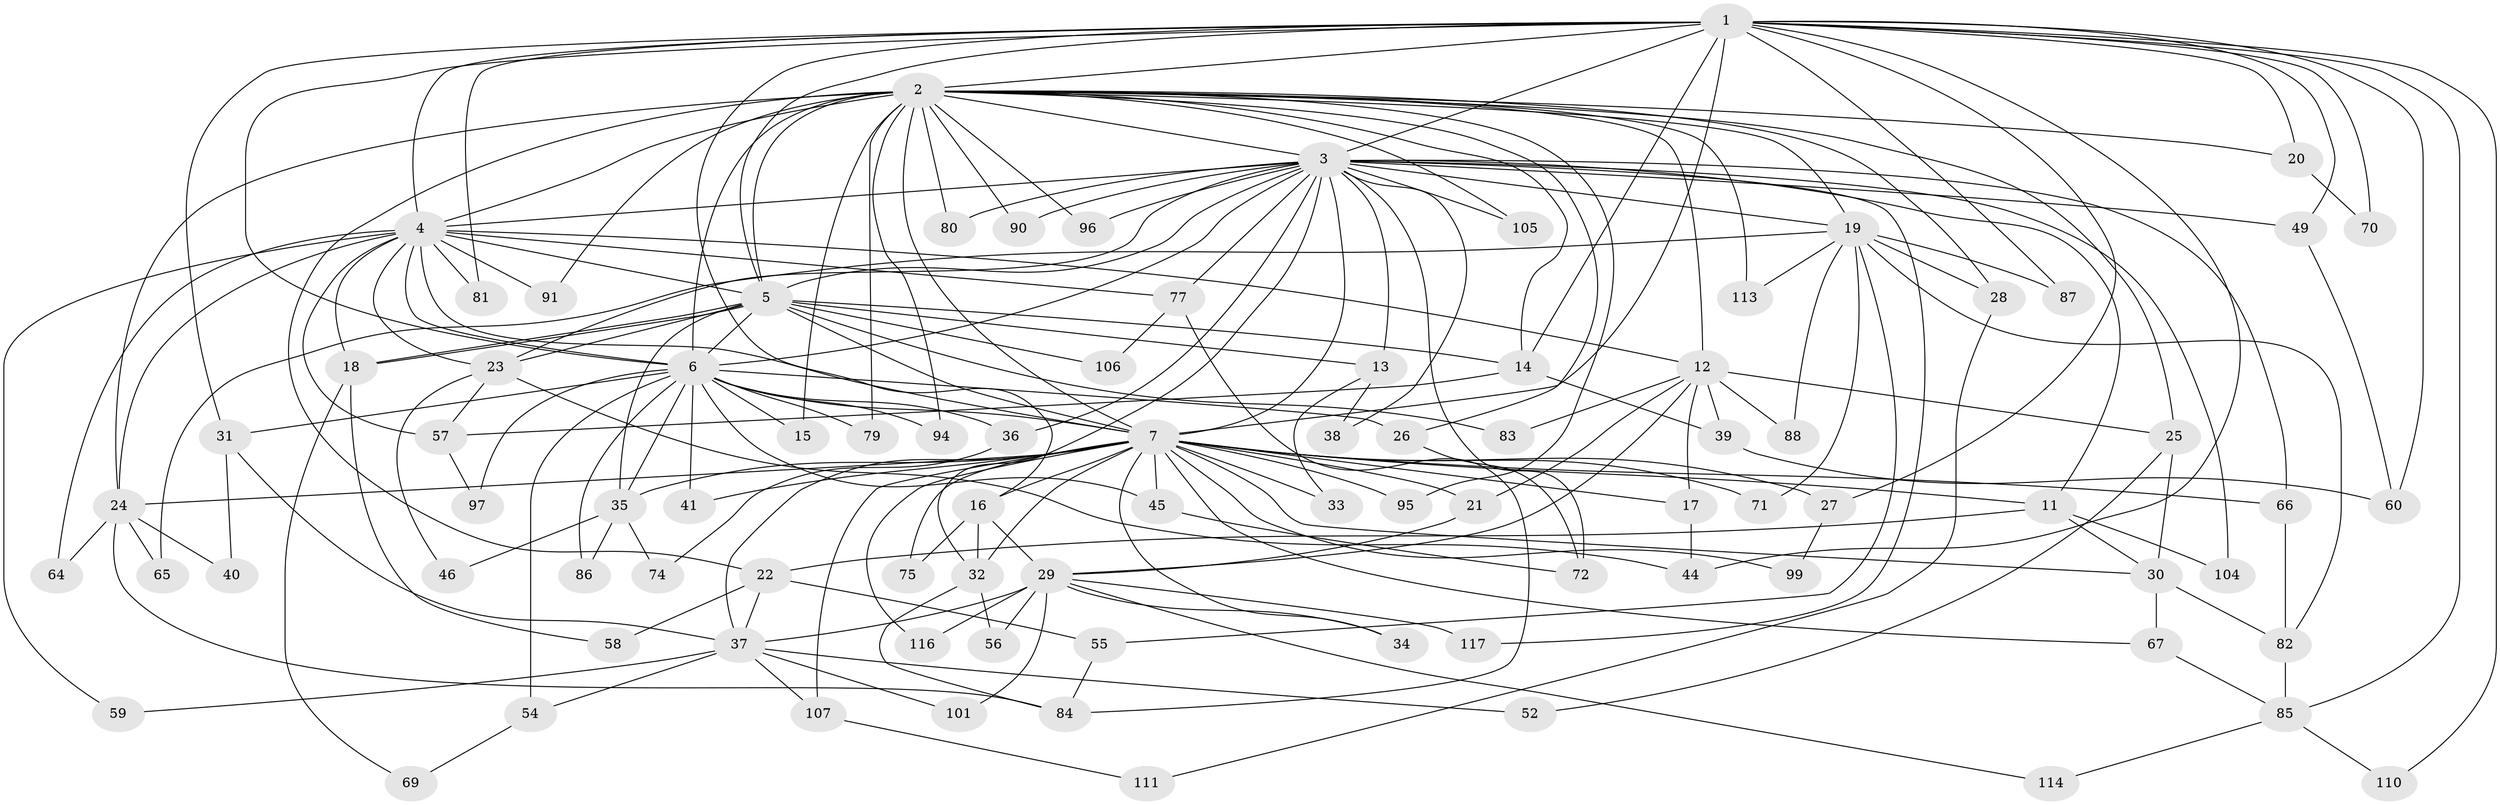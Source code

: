 // original degree distribution, {23: 0.008547008547008548, 18: 0.017094017094017096, 29: 0.008547008547008548, 20: 0.017094017094017096, 13: 0.008547008547008548, 14: 0.008547008547008548, 27: 0.008547008547008548, 17: 0.008547008547008548, 5: 0.06837606837606838, 9: 0.02564102564102564, 4: 0.07692307692307693, 2: 0.48717948717948717, 3: 0.2222222222222222, 6: 0.03418803418803419}
// Generated by graph-tools (version 1.1) at 2025/41/03/06/25 10:41:43]
// undirected, 89 vertices, 203 edges
graph export_dot {
graph [start="1"]
  node [color=gray90,style=filled];
  1 [super="+42"];
  2 [super="+8"];
  3 [super="+62"];
  4 [super="+61"];
  5 [super="+102"];
  6 [super="+10"];
  7 [super="+9"];
  11;
  12 [super="+78"];
  13;
  14 [super="+93"];
  15;
  16 [super="+76"];
  17;
  18;
  19 [super="+51"];
  20;
  21;
  22;
  23 [super="+98"];
  24 [super="+43"];
  25;
  26;
  27;
  28 [super="+109"];
  29 [super="+92"];
  30 [super="+50"];
  31 [super="+48"];
  32 [super="+68"];
  33;
  34;
  35 [super="+73"];
  36;
  37 [super="+47"];
  38;
  39;
  40;
  41;
  44 [super="+53"];
  45;
  46;
  49;
  52;
  54;
  55 [super="+100"];
  56;
  57 [super="+63"];
  58;
  59;
  60 [super="+115"];
  64;
  65;
  66;
  67;
  69;
  70;
  71;
  72 [super="+108"];
  74;
  75;
  77;
  79;
  80;
  81;
  82 [super="+89"];
  83;
  84 [super="+103"];
  85 [super="+112"];
  86;
  87;
  88;
  90;
  91;
  94;
  95;
  96;
  97;
  99;
  101;
  104;
  105;
  106;
  107;
  110;
  111;
  113;
  114;
  116;
  117;
  1 -- 2 [weight=2];
  1 -- 3;
  1 -- 4;
  1 -- 5 [weight=2];
  1 -- 6 [weight=2];
  1 -- 7 [weight=2];
  1 -- 14;
  1 -- 16;
  1 -- 20;
  1 -- 27;
  1 -- 31;
  1 -- 44;
  1 -- 49;
  1 -- 60;
  1 -- 70;
  1 -- 81;
  1 -- 85;
  1 -- 87;
  1 -- 110;
  2 -- 3 [weight=2];
  2 -- 4 [weight=2];
  2 -- 5 [weight=2];
  2 -- 6 [weight=4];
  2 -- 7 [weight=4];
  2 -- 19;
  2 -- 20;
  2 -- 25;
  2 -- 79;
  2 -- 80;
  2 -- 91;
  2 -- 94;
  2 -- 113;
  2 -- 12;
  2 -- 14;
  2 -- 15;
  2 -- 22;
  2 -- 90;
  2 -- 26;
  2 -- 28 [weight=2];
  2 -- 95;
  2 -- 96;
  2 -- 105;
  2 -- 24;
  3 -- 4;
  3 -- 5;
  3 -- 6 [weight=2];
  3 -- 7 [weight=2];
  3 -- 11;
  3 -- 13;
  3 -- 19 [weight=2];
  3 -- 23;
  3 -- 32 [weight=2];
  3 -- 36 [weight=2];
  3 -- 38;
  3 -- 49;
  3 -- 66;
  3 -- 77;
  3 -- 80;
  3 -- 90;
  3 -- 96;
  3 -- 104;
  3 -- 105;
  3 -- 117;
  3 -- 72;
  4 -- 5 [weight=2];
  4 -- 6 [weight=2];
  4 -- 7 [weight=2];
  4 -- 12;
  4 -- 23;
  4 -- 24;
  4 -- 57;
  4 -- 59;
  4 -- 64;
  4 -- 77;
  4 -- 81;
  4 -- 91;
  4 -- 18;
  5 -- 6 [weight=2];
  5 -- 7 [weight=2];
  5 -- 13;
  5 -- 18;
  5 -- 18;
  5 -- 83;
  5 -- 23;
  5 -- 106;
  5 -- 35;
  5 -- 14;
  6 -- 7 [weight=4];
  6 -- 15;
  6 -- 26;
  6 -- 35;
  6 -- 54;
  6 -- 97;
  6 -- 36;
  6 -- 41;
  6 -- 45;
  6 -- 79;
  6 -- 86;
  6 -- 94;
  6 -- 31;
  7 -- 17;
  7 -- 32;
  7 -- 66;
  7 -- 107;
  7 -- 67;
  7 -- 11;
  7 -- 71;
  7 -- 75;
  7 -- 16;
  7 -- 21;
  7 -- 24;
  7 -- 27;
  7 -- 30;
  7 -- 95;
  7 -- 33;
  7 -- 34;
  7 -- 35;
  7 -- 99;
  7 -- 37 [weight=2];
  7 -- 41;
  7 -- 45;
  7 -- 116;
  11 -- 22;
  11 -- 30;
  11 -- 104;
  12 -- 17;
  12 -- 21;
  12 -- 25;
  12 -- 39;
  12 -- 83;
  12 -- 88;
  12 -- 29;
  13 -- 33;
  13 -- 38;
  14 -- 39;
  14 -- 57;
  16 -- 29;
  16 -- 75;
  16 -- 32;
  17 -- 44;
  18 -- 58;
  18 -- 69;
  19 -- 28;
  19 -- 55;
  19 -- 65;
  19 -- 71;
  19 -- 87;
  19 -- 113;
  19 -- 88;
  19 -- 82;
  20 -- 70;
  21 -- 29;
  22 -- 37;
  22 -- 55;
  22 -- 58;
  23 -- 44;
  23 -- 46;
  23 -- 57;
  24 -- 40;
  24 -- 65;
  24 -- 84;
  24 -- 64;
  25 -- 52;
  25 -- 30;
  26 -- 72;
  27 -- 99;
  28 -- 111;
  29 -- 34;
  29 -- 56;
  29 -- 114;
  29 -- 116;
  29 -- 117;
  29 -- 101;
  29 -- 37;
  30 -- 67;
  30 -- 82;
  31 -- 40;
  31 -- 37;
  32 -- 56;
  32 -- 84;
  35 -- 46;
  35 -- 74;
  35 -- 86;
  36 -- 74;
  37 -- 54;
  37 -- 101;
  37 -- 107;
  37 -- 52;
  37 -- 59;
  39 -- 60;
  45 -- 72;
  49 -- 60;
  54 -- 69;
  55 -- 84;
  57 -- 97;
  66 -- 82;
  67 -- 85;
  77 -- 106;
  77 -- 84;
  82 -- 85;
  85 -- 110;
  85 -- 114;
  107 -- 111;
}
